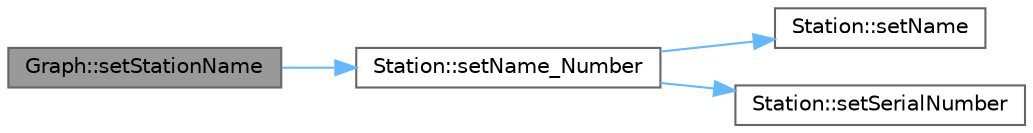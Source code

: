 digraph "Graph::setStationName"
{
 // LATEX_PDF_SIZE
  bgcolor="transparent";
  edge [fontname=Helvetica,fontsize=10,labelfontname=Helvetica,labelfontsize=10];
  node [fontname=Helvetica,fontsize=10,shape=box,height=0.2,width=0.4];
  rankdir="LR";
  Node1 [label="Graph::setStationName",height=0.2,width=0.4,color="gray40", fillcolor="grey60", style="filled", fontcolor="black",tooltip=" "];
  Node1 -> Node2 [color="steelblue1",style="solid"];
  Node2 [label="Station::setName_Number",height=0.2,width=0.4,color="grey40", fillcolor="white", style="filled",URL="$class_station.html#ad9fdabf7c7726195e85682ab0f7d49f5",tooltip=" "];
  Node2 -> Node3 [color="steelblue1",style="solid"];
  Node3 [label="Station::setName",height=0.2,width=0.4,color="grey40", fillcolor="white", style="filled",URL="$class_station.html#a6e41c9f0a2a6f702d2323fd9a7a8acdf",tooltip=" "];
  Node2 -> Node4 [color="steelblue1",style="solid"];
  Node4 [label="Station::setSerialNumber",height=0.2,width=0.4,color="grey40", fillcolor="white", style="filled",URL="$class_station.html#a0d2374779a2da2bbb34f447853ebbb1a",tooltip=" "];
}
